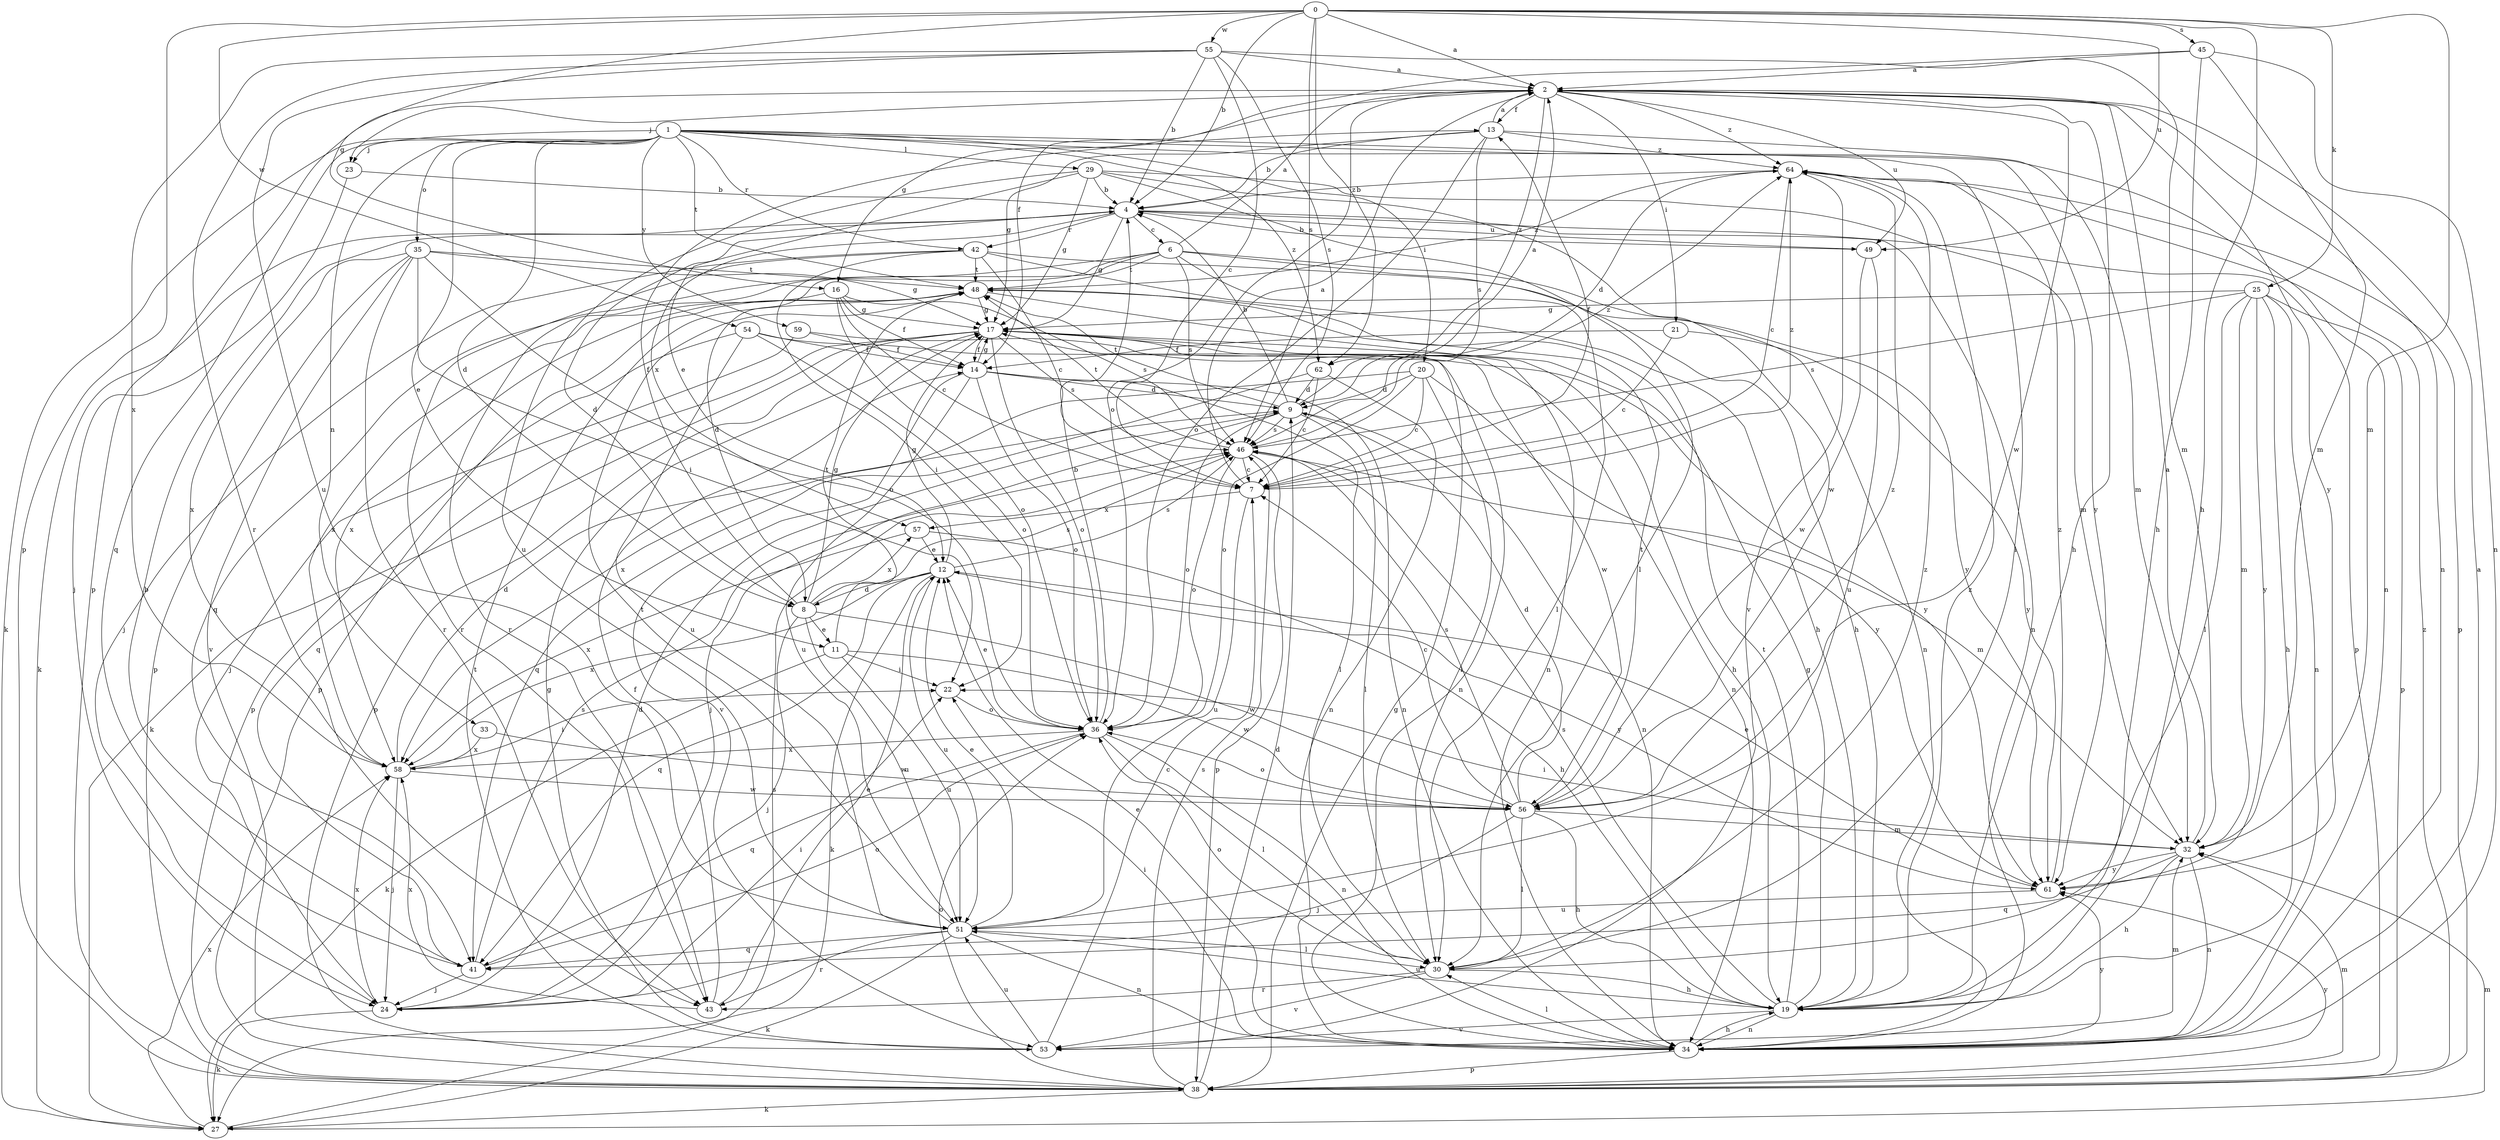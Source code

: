 strict digraph  {
0;
1;
2;
4;
6;
7;
8;
9;
11;
12;
13;
14;
16;
17;
19;
20;
21;
22;
23;
24;
25;
27;
29;
30;
32;
33;
34;
35;
36;
38;
41;
42;
43;
45;
46;
48;
49;
51;
53;
54;
55;
56;
57;
58;
59;
61;
62;
64;
0 -> 2  [label=a];
0 -> 4  [label=b];
0 -> 16  [label=g];
0 -> 19  [label=h];
0 -> 25  [label=k];
0 -> 32  [label=m];
0 -> 38  [label=p];
0 -> 45  [label=s];
0 -> 46  [label=s];
0 -> 49  [label=u];
0 -> 54  [label=w];
0 -> 55  [label=w];
0 -> 62  [label=z];
1 -> 8  [label=d];
1 -> 11  [label=e];
1 -> 20  [label=i];
1 -> 23  [label=j];
1 -> 27  [label=k];
1 -> 29  [label=l];
1 -> 30  [label=l];
1 -> 33  [label=n];
1 -> 34  [label=n];
1 -> 35  [label=o];
1 -> 41  [label=q];
1 -> 42  [label=r];
1 -> 48  [label=t];
1 -> 59  [label=y];
1 -> 61  [label=y];
1 -> 62  [label=z];
2 -> 13  [label=f];
2 -> 16  [label=g];
2 -> 19  [label=h];
2 -> 21  [label=i];
2 -> 23  [label=j];
2 -> 34  [label=n];
2 -> 36  [label=o];
2 -> 38  [label=p];
2 -> 49  [label=u];
2 -> 56  [label=w];
2 -> 61  [label=y];
2 -> 62  [label=z];
2 -> 64  [label=z];
4 -> 6  [label=c];
4 -> 8  [label=d];
4 -> 17  [label=g];
4 -> 27  [label=k];
4 -> 34  [label=n];
4 -> 38  [label=p];
4 -> 42  [label=r];
4 -> 49  [label=u];
4 -> 57  [label=x];
6 -> 2  [label=a];
6 -> 8  [label=d];
6 -> 19  [label=h];
6 -> 30  [label=l];
6 -> 34  [label=n];
6 -> 41  [label=q];
6 -> 43  [label=r];
6 -> 46  [label=s];
6 -> 48  [label=t];
7 -> 2  [label=a];
7 -> 13  [label=f];
7 -> 51  [label=u];
7 -> 57  [label=x];
7 -> 64  [label=z];
8 -> 11  [label=e];
8 -> 13  [label=f];
8 -> 17  [label=g];
8 -> 24  [label=j];
8 -> 46  [label=s];
8 -> 51  [label=u];
8 -> 56  [label=w];
8 -> 57  [label=x];
9 -> 2  [label=a];
9 -> 4  [label=b];
9 -> 24  [label=j];
9 -> 30  [label=l];
9 -> 34  [label=n];
9 -> 36  [label=o];
9 -> 46  [label=s];
9 -> 48  [label=t];
11 -> 22  [label=i];
11 -> 27  [label=k];
11 -> 48  [label=t];
11 -> 51  [label=u];
11 -> 56  [label=w];
12 -> 8  [label=d];
12 -> 17  [label=g];
12 -> 27  [label=k];
12 -> 41  [label=q];
12 -> 46  [label=s];
12 -> 51  [label=u];
12 -> 58  [label=x];
12 -> 61  [label=y];
13 -> 2  [label=a];
13 -> 4  [label=b];
13 -> 17  [label=g];
13 -> 32  [label=m];
13 -> 36  [label=o];
13 -> 46  [label=s];
13 -> 64  [label=z];
14 -> 9  [label=d];
14 -> 17  [label=g];
14 -> 30  [label=l];
14 -> 34  [label=n];
14 -> 36  [label=o];
14 -> 51  [label=u];
14 -> 53  [label=v];
16 -> 7  [label=c];
16 -> 14  [label=f];
16 -> 17  [label=g];
16 -> 36  [label=o];
16 -> 46  [label=s];
16 -> 58  [label=x];
17 -> 14  [label=f];
17 -> 19  [label=h];
17 -> 27  [label=k];
17 -> 34  [label=n];
17 -> 36  [label=o];
17 -> 38  [label=p];
17 -> 41  [label=q];
17 -> 46  [label=s];
17 -> 56  [label=w];
19 -> 17  [label=g];
19 -> 34  [label=n];
19 -> 46  [label=s];
19 -> 48  [label=t];
19 -> 51  [label=u];
19 -> 53  [label=v];
19 -> 64  [label=z];
20 -> 7  [label=c];
20 -> 9  [label=d];
20 -> 30  [label=l];
20 -> 36  [label=o];
20 -> 58  [label=x];
20 -> 61  [label=y];
21 -> 7  [label=c];
21 -> 14  [label=f];
21 -> 61  [label=y];
22 -> 36  [label=o];
23 -> 4  [label=b];
23 -> 24  [label=j];
24 -> 9  [label=d];
24 -> 22  [label=i];
24 -> 27  [label=k];
24 -> 58  [label=x];
25 -> 17  [label=g];
25 -> 19  [label=h];
25 -> 30  [label=l];
25 -> 32  [label=m];
25 -> 34  [label=n];
25 -> 38  [label=p];
25 -> 46  [label=s];
25 -> 61  [label=y];
27 -> 32  [label=m];
27 -> 46  [label=s];
27 -> 58  [label=x];
29 -> 4  [label=b];
29 -> 12  [label=e];
29 -> 17  [label=g];
29 -> 30  [label=l];
29 -> 32  [label=m];
29 -> 51  [label=u];
29 -> 56  [label=w];
30 -> 19  [label=h];
30 -> 36  [label=o];
30 -> 43  [label=r];
30 -> 53  [label=v];
30 -> 64  [label=z];
32 -> 2  [label=a];
32 -> 19  [label=h];
32 -> 22  [label=i];
32 -> 34  [label=n];
32 -> 41  [label=q];
32 -> 61  [label=y];
33 -> 56  [label=w];
33 -> 58  [label=x];
34 -> 2  [label=a];
34 -> 12  [label=e];
34 -> 19  [label=h];
34 -> 22  [label=i];
34 -> 30  [label=l];
34 -> 38  [label=p];
34 -> 61  [label=y];
35 -> 17  [label=g];
35 -> 22  [label=i];
35 -> 36  [label=o];
35 -> 38  [label=p];
35 -> 43  [label=r];
35 -> 48  [label=t];
35 -> 53  [label=v];
35 -> 58  [label=x];
36 -> 4  [label=b];
36 -> 12  [label=e];
36 -> 30  [label=l];
36 -> 34  [label=n];
36 -> 41  [label=q];
36 -> 58  [label=x];
38 -> 9  [label=d];
38 -> 17  [label=g];
38 -> 27  [label=k];
38 -> 32  [label=m];
38 -> 36  [label=o];
38 -> 46  [label=s];
38 -> 61  [label=y];
38 -> 64  [label=z];
41 -> 4  [label=b];
41 -> 24  [label=j];
41 -> 36  [label=o];
41 -> 46  [label=s];
42 -> 7  [label=c];
42 -> 19  [label=h];
42 -> 22  [label=i];
42 -> 24  [label=j];
42 -> 43  [label=r];
42 -> 48  [label=t];
42 -> 61  [label=y];
43 -> 12  [label=e];
43 -> 14  [label=f];
43 -> 58  [label=x];
45 -> 2  [label=a];
45 -> 14  [label=f];
45 -> 19  [label=h];
45 -> 32  [label=m];
45 -> 34  [label=n];
46 -> 7  [label=c];
46 -> 32  [label=m];
46 -> 36  [label=o];
46 -> 38  [label=p];
46 -> 48  [label=t];
46 -> 64  [label=z];
48 -> 17  [label=g];
48 -> 34  [label=n];
48 -> 38  [label=p];
48 -> 58  [label=x];
48 -> 64  [label=z];
49 -> 4  [label=b];
49 -> 51  [label=u];
49 -> 56  [label=w];
51 -> 12  [label=e];
51 -> 27  [label=k];
51 -> 30  [label=l];
51 -> 34  [label=n];
51 -> 41  [label=q];
51 -> 43  [label=r];
51 -> 48  [label=t];
53 -> 7  [label=c];
53 -> 17  [label=g];
53 -> 32  [label=m];
53 -> 48  [label=t];
53 -> 51  [label=u];
54 -> 14  [label=f];
54 -> 34  [label=n];
54 -> 36  [label=o];
54 -> 38  [label=p];
54 -> 51  [label=u];
55 -> 2  [label=a];
55 -> 4  [label=b];
55 -> 7  [label=c];
55 -> 32  [label=m];
55 -> 43  [label=r];
55 -> 46  [label=s];
55 -> 51  [label=u];
55 -> 58  [label=x];
56 -> 7  [label=c];
56 -> 9  [label=d];
56 -> 19  [label=h];
56 -> 24  [label=j];
56 -> 30  [label=l];
56 -> 32  [label=m];
56 -> 36  [label=o];
56 -> 46  [label=s];
56 -> 48  [label=t];
56 -> 64  [label=z];
57 -> 12  [label=e];
57 -> 19  [label=h];
57 -> 58  [label=x];
58 -> 9  [label=d];
58 -> 22  [label=i];
58 -> 24  [label=j];
58 -> 56  [label=w];
59 -> 14  [label=f];
59 -> 24  [label=j];
59 -> 61  [label=y];
61 -> 12  [label=e];
61 -> 51  [label=u];
61 -> 64  [label=z];
62 -> 7  [label=c];
62 -> 9  [label=d];
62 -> 34  [label=n];
62 -> 41  [label=q];
64 -> 4  [label=b];
64 -> 7  [label=c];
64 -> 9  [label=d];
64 -> 38  [label=p];
64 -> 53  [label=v];
}
